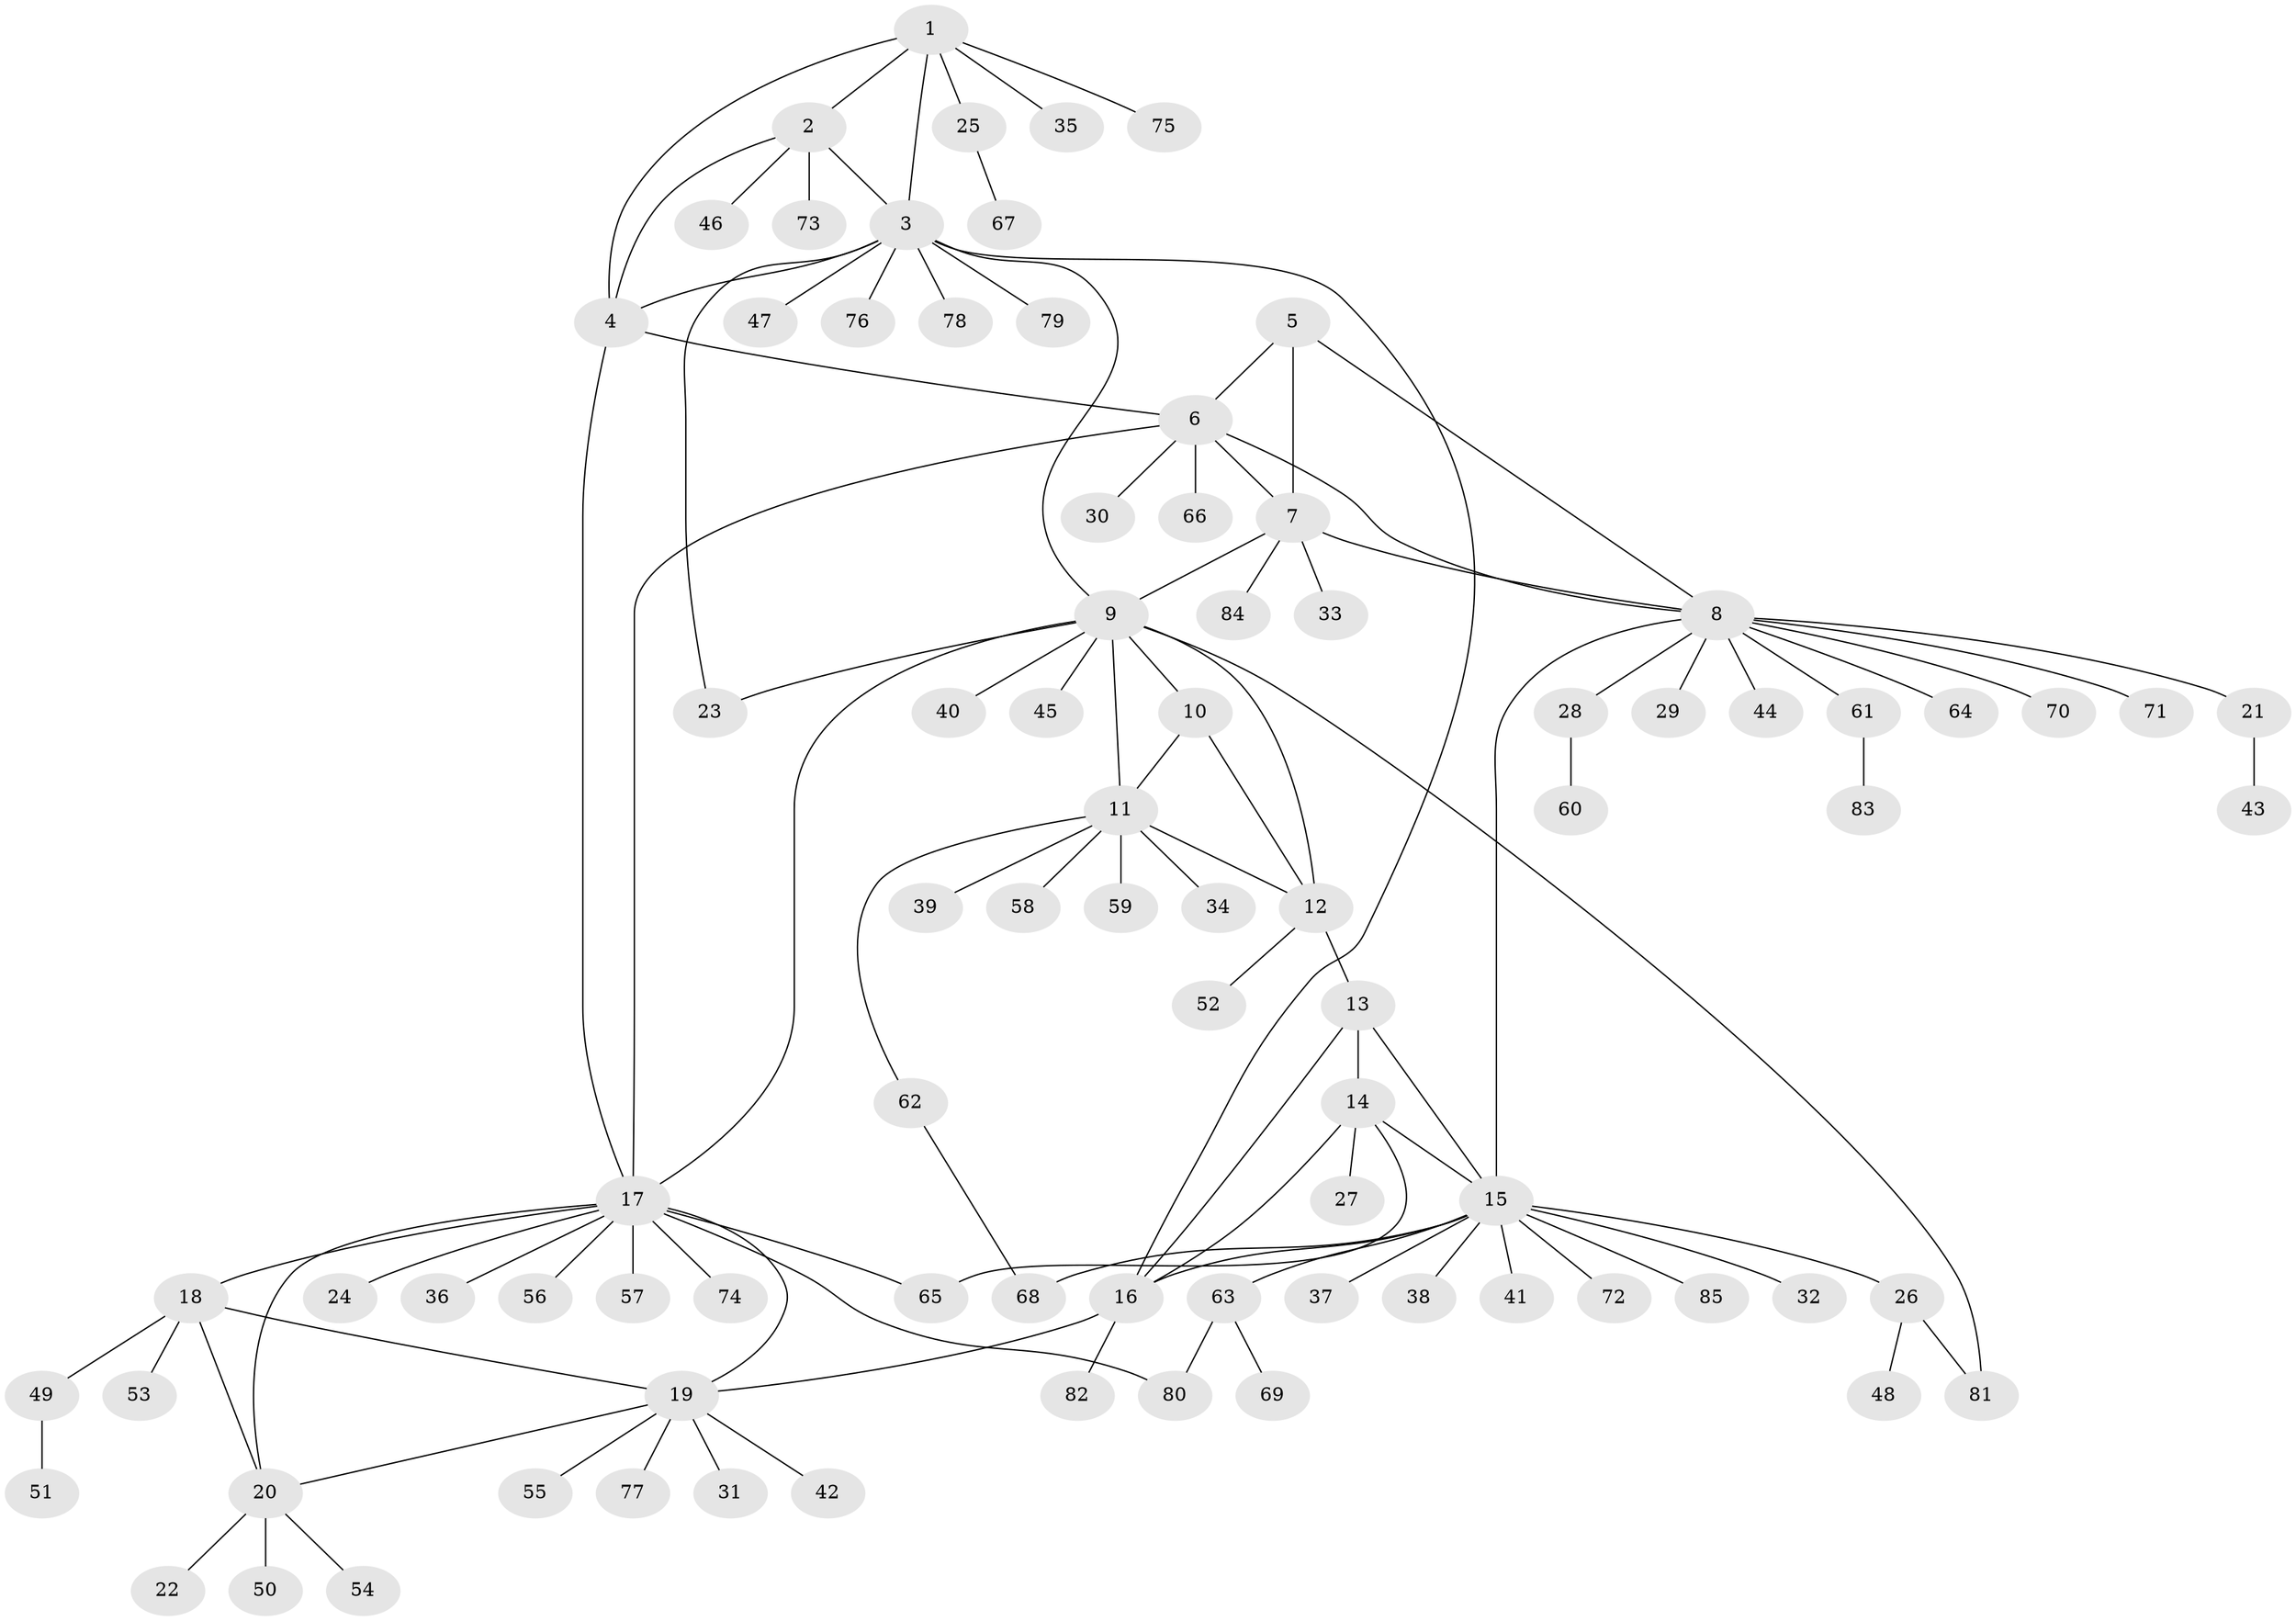 // Generated by graph-tools (version 1.1) at 2025/26/03/09/25 03:26:41]
// undirected, 85 vertices, 110 edges
graph export_dot {
graph [start="1"]
  node [color=gray90,style=filled];
  1;
  2;
  3;
  4;
  5;
  6;
  7;
  8;
  9;
  10;
  11;
  12;
  13;
  14;
  15;
  16;
  17;
  18;
  19;
  20;
  21;
  22;
  23;
  24;
  25;
  26;
  27;
  28;
  29;
  30;
  31;
  32;
  33;
  34;
  35;
  36;
  37;
  38;
  39;
  40;
  41;
  42;
  43;
  44;
  45;
  46;
  47;
  48;
  49;
  50;
  51;
  52;
  53;
  54;
  55;
  56;
  57;
  58;
  59;
  60;
  61;
  62;
  63;
  64;
  65;
  66;
  67;
  68;
  69;
  70;
  71;
  72;
  73;
  74;
  75;
  76;
  77;
  78;
  79;
  80;
  81;
  82;
  83;
  84;
  85;
  1 -- 2;
  1 -- 3;
  1 -- 4;
  1 -- 25;
  1 -- 35;
  1 -- 75;
  2 -- 3;
  2 -- 4;
  2 -- 46;
  2 -- 73;
  3 -- 4;
  3 -- 9;
  3 -- 16;
  3 -- 23;
  3 -- 47;
  3 -- 76;
  3 -- 78;
  3 -- 79;
  4 -- 6;
  4 -- 17;
  5 -- 6;
  5 -- 7;
  5 -- 8;
  6 -- 7;
  6 -- 8;
  6 -- 17;
  6 -- 30;
  6 -- 66;
  7 -- 8;
  7 -- 9;
  7 -- 33;
  7 -- 84;
  8 -- 15;
  8 -- 21;
  8 -- 28;
  8 -- 29;
  8 -- 44;
  8 -- 61;
  8 -- 64;
  8 -- 70;
  8 -- 71;
  9 -- 10;
  9 -- 11;
  9 -- 12;
  9 -- 17;
  9 -- 23;
  9 -- 40;
  9 -- 45;
  9 -- 81;
  10 -- 11;
  10 -- 12;
  11 -- 12;
  11 -- 34;
  11 -- 39;
  11 -- 58;
  11 -- 59;
  11 -- 62;
  12 -- 13;
  12 -- 52;
  13 -- 14;
  13 -- 15;
  13 -- 16;
  14 -- 15;
  14 -- 16;
  14 -- 27;
  14 -- 65;
  15 -- 16;
  15 -- 26;
  15 -- 32;
  15 -- 37;
  15 -- 38;
  15 -- 41;
  15 -- 63;
  15 -- 68;
  15 -- 72;
  15 -- 85;
  16 -- 19;
  16 -- 82;
  17 -- 18;
  17 -- 19;
  17 -- 20;
  17 -- 24;
  17 -- 36;
  17 -- 56;
  17 -- 57;
  17 -- 65;
  17 -- 74;
  17 -- 80;
  18 -- 19;
  18 -- 20;
  18 -- 49;
  18 -- 53;
  19 -- 20;
  19 -- 31;
  19 -- 42;
  19 -- 55;
  19 -- 77;
  20 -- 22;
  20 -- 50;
  20 -- 54;
  21 -- 43;
  25 -- 67;
  26 -- 48;
  26 -- 81;
  28 -- 60;
  49 -- 51;
  61 -- 83;
  62 -- 68;
  63 -- 69;
  63 -- 80;
}
